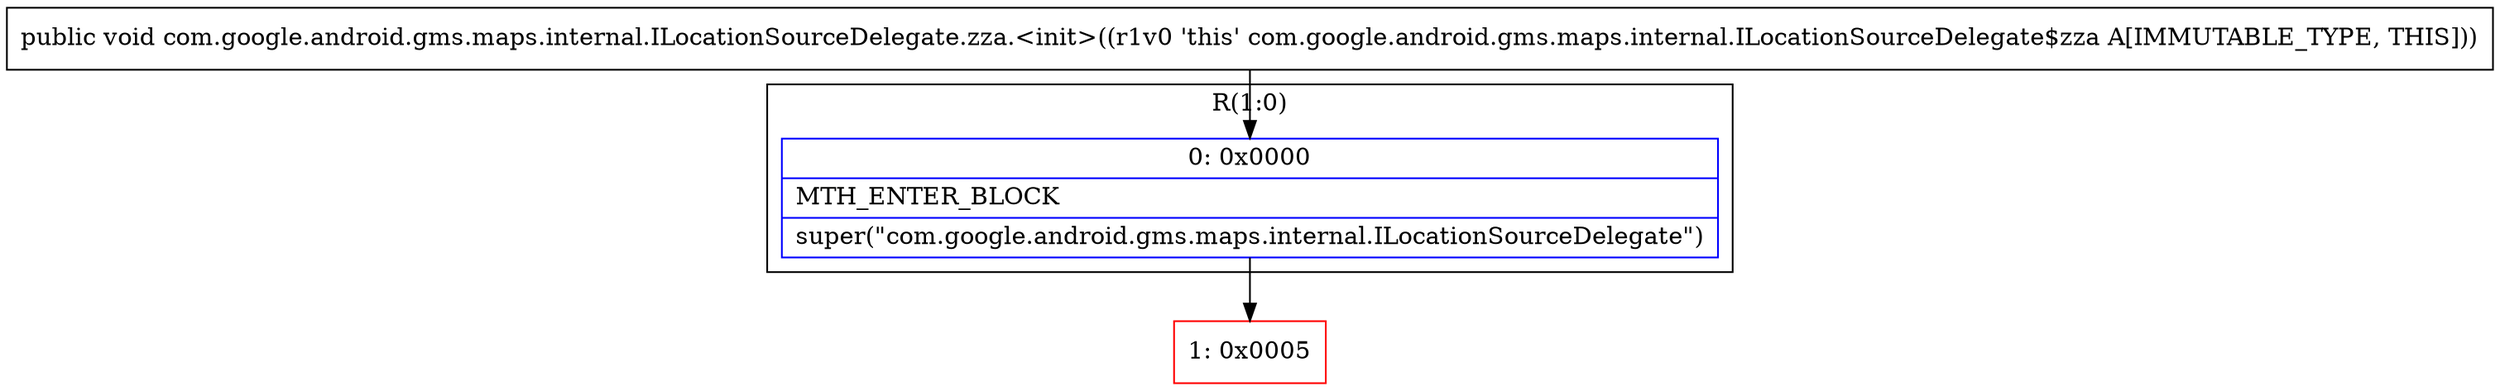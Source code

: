 digraph "CFG forcom.google.android.gms.maps.internal.ILocationSourceDelegate.zza.\<init\>()V" {
subgraph cluster_Region_2115181458 {
label = "R(1:0)";
node [shape=record,color=blue];
Node_0 [shape=record,label="{0\:\ 0x0000|MTH_ENTER_BLOCK\l|super(\"com.google.android.gms.maps.internal.ILocationSourceDelegate\")\l}"];
}
Node_1 [shape=record,color=red,label="{1\:\ 0x0005}"];
MethodNode[shape=record,label="{public void com.google.android.gms.maps.internal.ILocationSourceDelegate.zza.\<init\>((r1v0 'this' com.google.android.gms.maps.internal.ILocationSourceDelegate$zza A[IMMUTABLE_TYPE, THIS])) }"];
MethodNode -> Node_0;
Node_0 -> Node_1;
}

